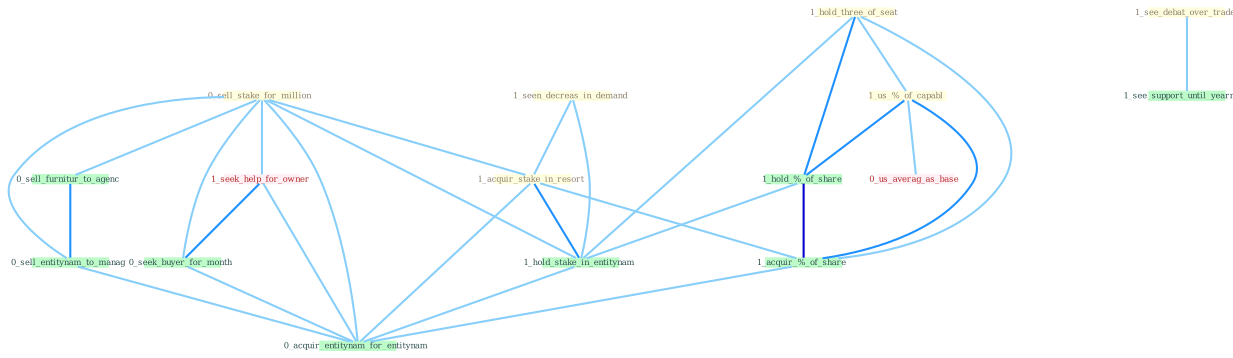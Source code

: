 Graph G{ 
    node
    [shape=polygon,style=filled,width=.5,height=.06,color="#BDFCC9",fixedsize=true,fontsize=4,
    fontcolor="#2f4f4f"];
    {node
    [color="#ffffe0", fontcolor="#8b7d6b"] "0_sell_stake_for_million " "1_hold_three_of_seat " "1_seen_decreas_in_demand " "1_acquir_stake_in_resort " "1_us_%_of_capabl " "1_see_debat_over_trade "}
{node [color="#fff0f5", fontcolor="#b22222"] "1_seek_help_for_owner " "0_us_averag_as_base "}
edge [color="#B0E2FF"];

	"0_sell_stake_for_million " -- "1_acquir_stake_in_resort " [w="1", color="#87cefa" ];
	"0_sell_stake_for_million " -- "1_hold_stake_in_entitynam " [w="1", color="#87cefa" ];
	"0_sell_stake_for_million " -- "1_seek_help_for_owner " [w="1", color="#87cefa" ];
	"0_sell_stake_for_million " -- "0_seek_buyer_for_month " [w="1", color="#87cefa" ];
	"0_sell_stake_for_million " -- "0_sell_furnitur_to_agenc " [w="1", color="#87cefa" ];
	"0_sell_stake_for_million " -- "0_sell_entitynam_to_manag " [w="1", color="#87cefa" ];
	"0_sell_stake_for_million " -- "0_acquir_entitynam_for_entitynam " [w="1", color="#87cefa" ];
	"1_hold_three_of_seat " -- "1_us_%_of_capabl " [w="1", color="#87cefa" ];
	"1_hold_three_of_seat " -- "1_hold_%_of_share " [w="2", color="#1e90ff" , len=0.8];
	"1_hold_three_of_seat " -- "1_hold_stake_in_entitynam " [w="1", color="#87cefa" ];
	"1_hold_three_of_seat " -- "1_acquir_%_of_share " [w="1", color="#87cefa" ];
	"1_seen_decreas_in_demand " -- "1_acquir_stake_in_resort " [w="1", color="#87cefa" ];
	"1_seen_decreas_in_demand " -- "1_hold_stake_in_entitynam " [w="1", color="#87cefa" ];
	"1_acquir_stake_in_resort " -- "1_hold_stake_in_entitynam " [w="2", color="#1e90ff" , len=0.8];
	"1_acquir_stake_in_resort " -- "1_acquir_%_of_share " [w="1", color="#87cefa" ];
	"1_acquir_stake_in_resort " -- "0_acquir_entitynam_for_entitynam " [w="1", color="#87cefa" ];
	"1_us_%_of_capabl " -- "1_hold_%_of_share " [w="2", color="#1e90ff" , len=0.8];
	"1_us_%_of_capabl " -- "1_acquir_%_of_share " [w="2", color="#1e90ff" , len=0.8];
	"1_us_%_of_capabl " -- "0_us_averag_as_base " [w="1", color="#87cefa" ];
	"1_see_debat_over_trade " -- "1_see_support_until_yearnum " [w="1", color="#87cefa" ];
	"1_hold_%_of_share " -- "1_hold_stake_in_entitynam " [w="1", color="#87cefa" ];
	"1_hold_%_of_share " -- "1_acquir_%_of_share " [w="3", color="#0000cd" , len=0.6];
	"1_hold_stake_in_entitynam " -- "0_acquir_entitynam_for_entitynam " [w="1", color="#87cefa" ];
	"1_seek_help_for_owner " -- "0_seek_buyer_for_month " [w="2", color="#1e90ff" , len=0.8];
	"1_seek_help_for_owner " -- "0_acquir_entitynam_for_entitynam " [w="1", color="#87cefa" ];
	"0_seek_buyer_for_month " -- "0_acquir_entitynam_for_entitynam " [w="1", color="#87cefa" ];
	"1_acquir_%_of_share " -- "0_acquir_entitynam_for_entitynam " [w="1", color="#87cefa" ];
	"0_sell_furnitur_to_agenc " -- "0_sell_entitynam_to_manag " [w="2", color="#1e90ff" , len=0.8];
	"0_sell_entitynam_to_manag " -- "0_acquir_entitynam_for_entitynam " [w="1", color="#87cefa" ];
}